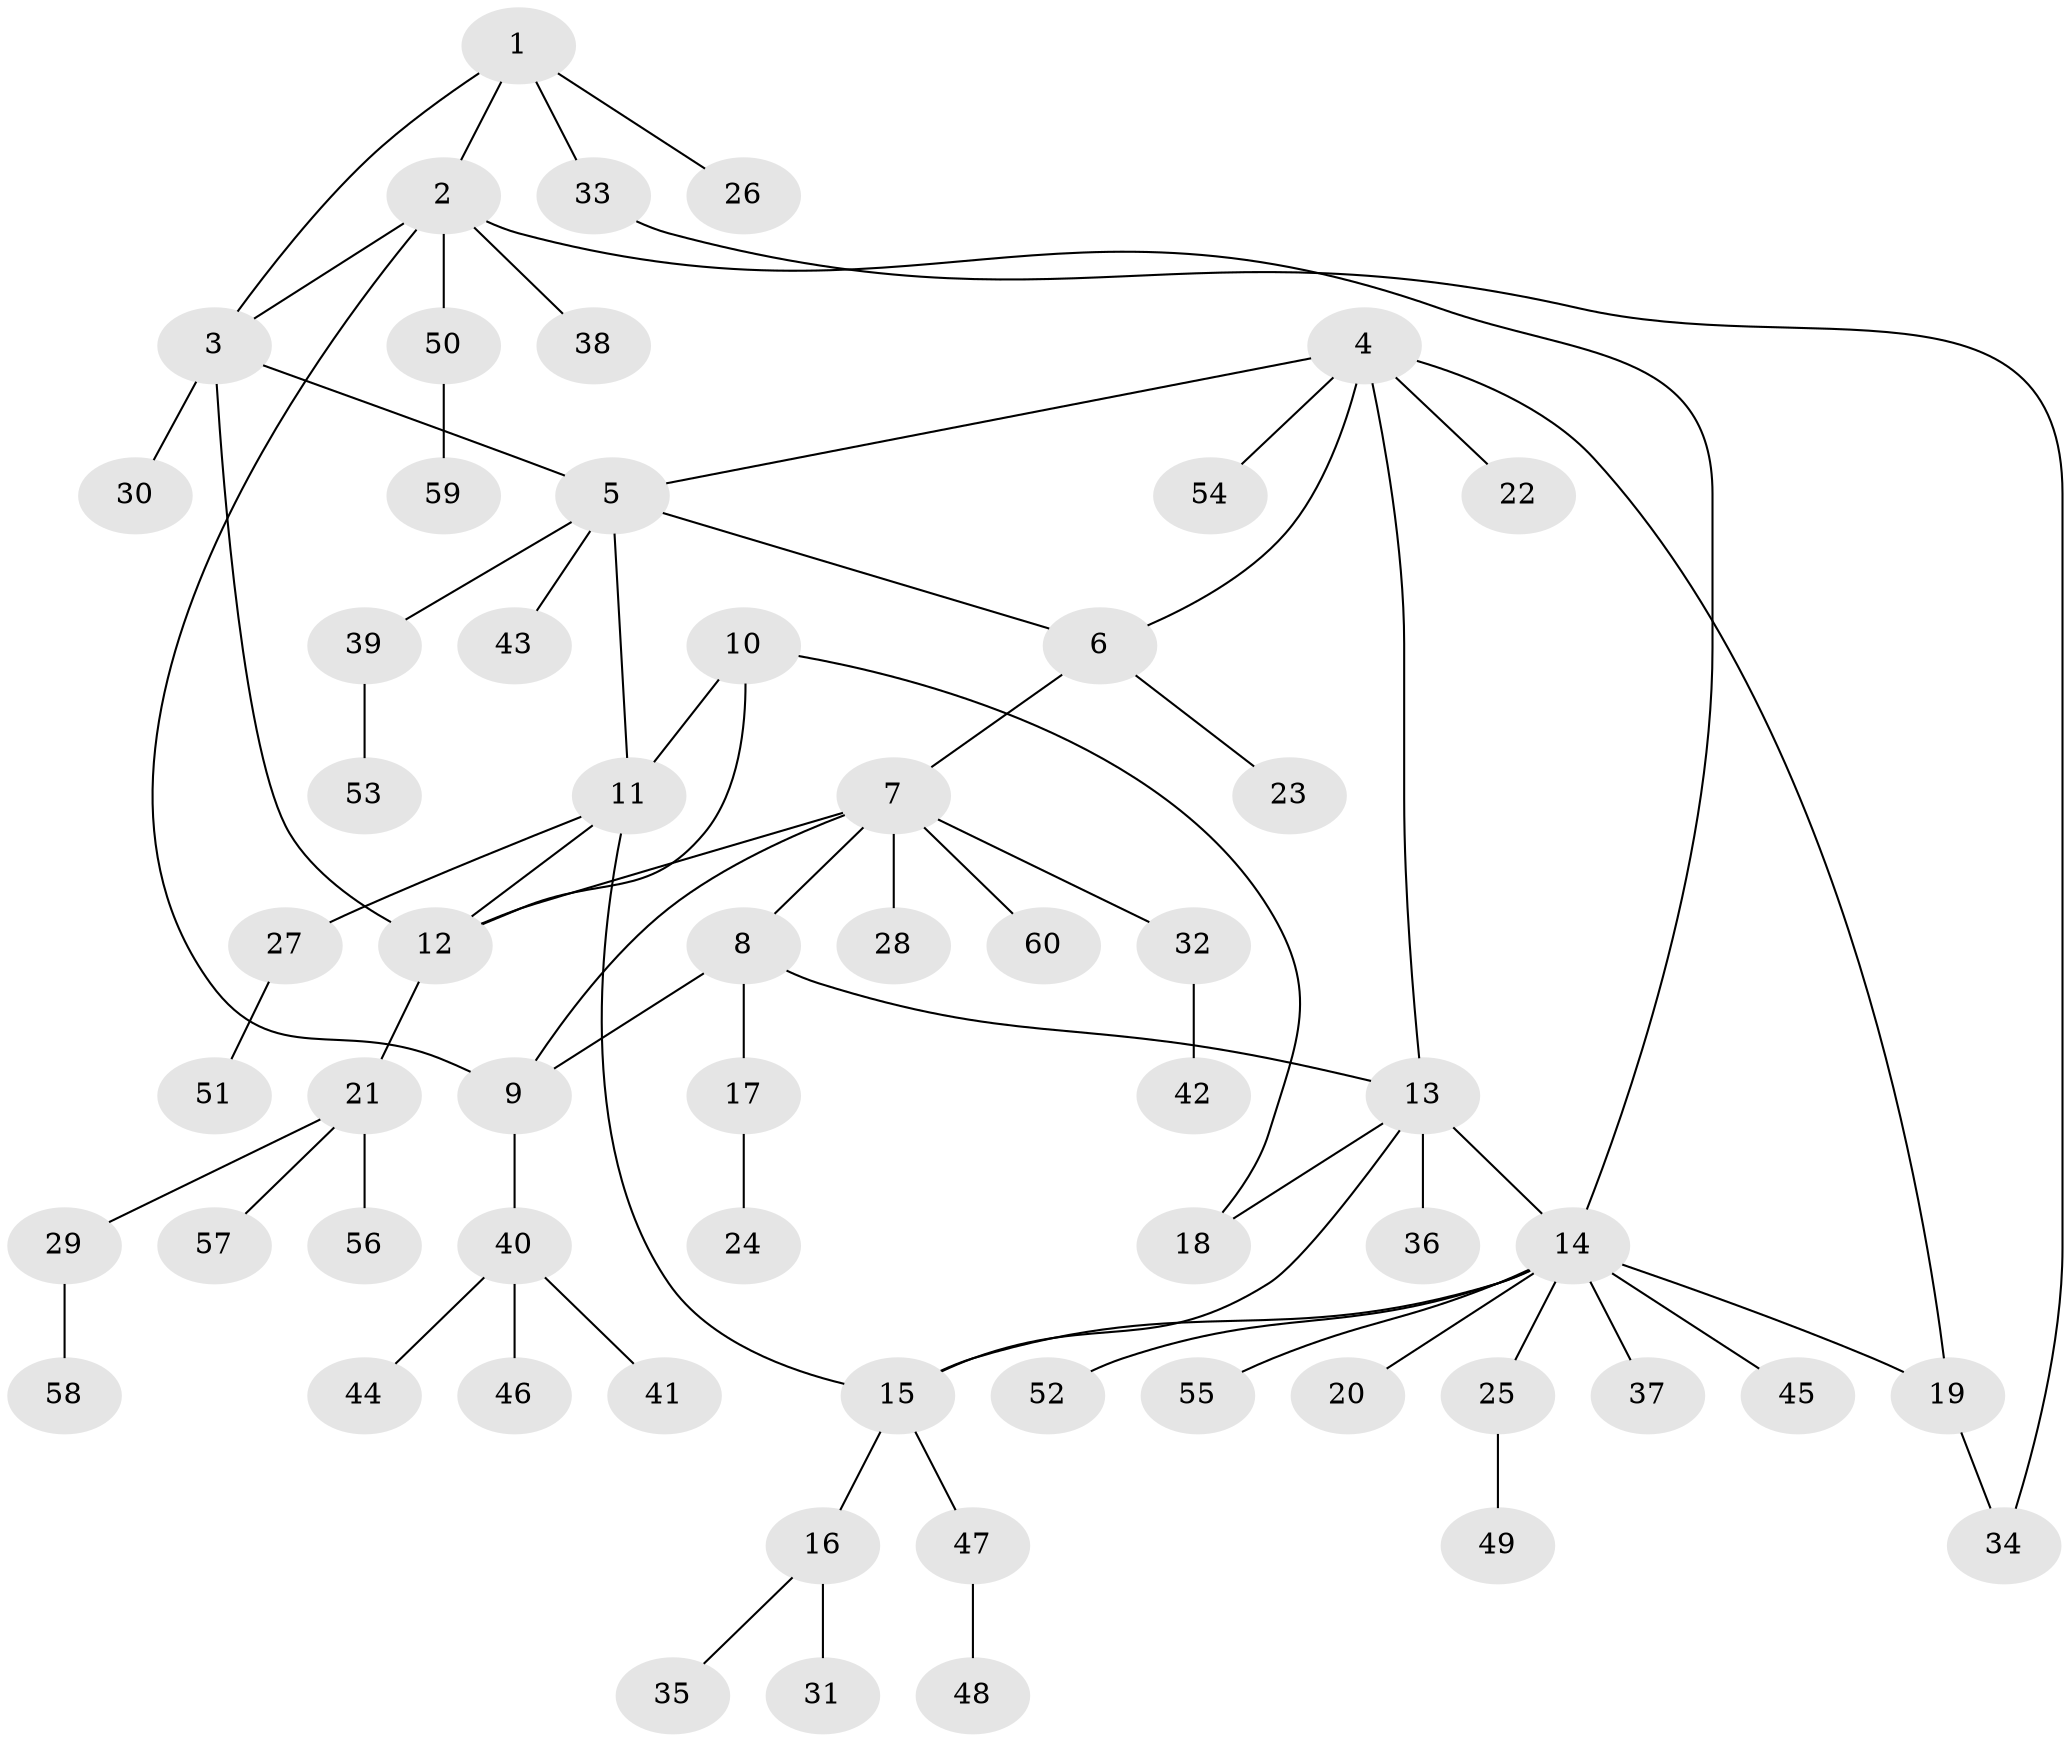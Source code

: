 // coarse degree distribution, {5: 0.07142857142857142, 8: 0.047619047619047616, 3: 0.023809523809523808, 6: 0.047619047619047616, 4: 0.047619047619047616, 9: 0.023809523809523808, 2: 0.09523809523809523, 1: 0.6428571428571429}
// Generated by graph-tools (version 1.1) at 2025/58/03/04/25 21:58:25]
// undirected, 60 vertices, 73 edges
graph export_dot {
graph [start="1"]
  node [color=gray90,style=filled];
  1;
  2;
  3;
  4;
  5;
  6;
  7;
  8;
  9;
  10;
  11;
  12;
  13;
  14;
  15;
  16;
  17;
  18;
  19;
  20;
  21;
  22;
  23;
  24;
  25;
  26;
  27;
  28;
  29;
  30;
  31;
  32;
  33;
  34;
  35;
  36;
  37;
  38;
  39;
  40;
  41;
  42;
  43;
  44;
  45;
  46;
  47;
  48;
  49;
  50;
  51;
  52;
  53;
  54;
  55;
  56;
  57;
  58;
  59;
  60;
  1 -- 2;
  1 -- 3;
  1 -- 26;
  1 -- 33;
  2 -- 3;
  2 -- 9;
  2 -- 14;
  2 -- 38;
  2 -- 50;
  3 -- 5;
  3 -- 12;
  3 -- 30;
  4 -- 5;
  4 -- 6;
  4 -- 13;
  4 -- 19;
  4 -- 22;
  4 -- 54;
  5 -- 6;
  5 -- 11;
  5 -- 39;
  5 -- 43;
  6 -- 7;
  6 -- 23;
  7 -- 8;
  7 -- 9;
  7 -- 12;
  7 -- 28;
  7 -- 32;
  7 -- 60;
  8 -- 9;
  8 -- 13;
  8 -- 17;
  9 -- 40;
  10 -- 11;
  10 -- 12;
  10 -- 18;
  11 -- 12;
  11 -- 15;
  11 -- 27;
  12 -- 21;
  13 -- 14;
  13 -- 15;
  13 -- 18;
  13 -- 36;
  14 -- 15;
  14 -- 19;
  14 -- 20;
  14 -- 25;
  14 -- 37;
  14 -- 45;
  14 -- 52;
  14 -- 55;
  15 -- 16;
  15 -- 47;
  16 -- 31;
  16 -- 35;
  17 -- 24;
  19 -- 34;
  21 -- 29;
  21 -- 56;
  21 -- 57;
  25 -- 49;
  27 -- 51;
  29 -- 58;
  32 -- 42;
  33 -- 34;
  39 -- 53;
  40 -- 41;
  40 -- 44;
  40 -- 46;
  47 -- 48;
  50 -- 59;
}
